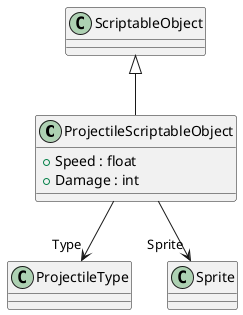 @startuml
class ProjectileScriptableObject {
    + Speed : float
    + Damage : int
}
ScriptableObject <|-- ProjectileScriptableObject
ProjectileScriptableObject --> "Type" ProjectileType
ProjectileScriptableObject --> "Sprite" Sprite
@enduml

